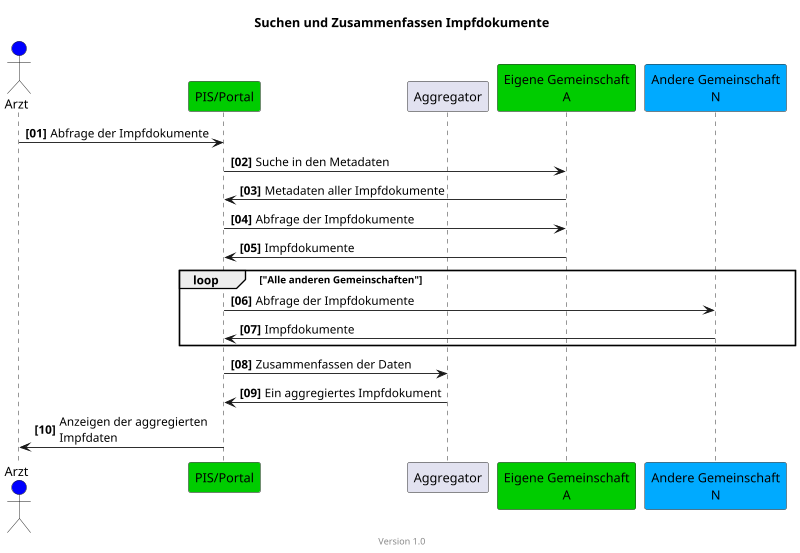 @startuml
title Suchen und Zusammenfassen Impfdokumente
footer Version 1.0
skinparam responseMessageBelowArrow true
scale max 800 width

actor Arzt #blue
participant "PIS/Portal" #00CC00
participant "Aggregator"

participant "Eigene Gemeinschaft\nA" #00CC00

participant "Andere Gemeinschaft\nN" #00aaff


autonumber "<b>[00]"
Arzt -> "PIS/Portal": Abfrage der Impfdokumente
"PIS/Portal" -> "Eigene Gemeinschaft\nA": Suche in den Metadaten
"Eigene Gemeinschaft\nA" -> "PIS/Portal": Metadaten aller Impfdokumente
"PIS/Portal" -> "Eigene Gemeinschaft\nA": Abfrage der Impfdokumente
"Eigene Gemeinschaft\nA" -> "PIS/Portal": Impfdokumente

loop "Alle anderen Gemeinschaften"
"PIS/Portal" -> "Andere Gemeinschaft\nN": Abfrage der Impfdokumente
"Andere Gemeinschaft\nN" -> "PIS/Portal": Impfdokumente
end

"PIS/Portal" -> "Aggregator": Zusammenfassen der Daten
"Aggregator" ->  "PIS/Portal": Ein aggregiertes Impfdokument
"PIS/Portal" -> Arzt: Anzeigen der aggregierten\nImpfdaten

@enduml
